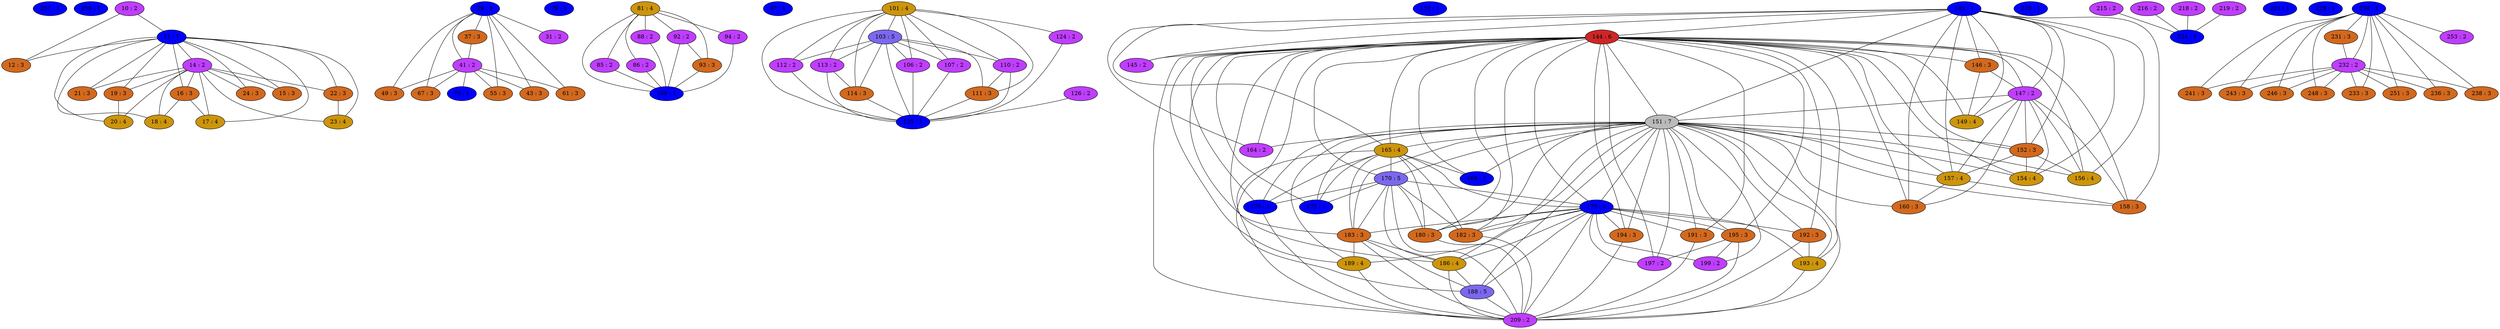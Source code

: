 strict graph {
257[label="257 : 1" style=filled fillcolor="blue1"];
258[label="258 : 1" style=filled fillcolor="blue1"];
10[label="10 : 2" style=filled fillcolor="darkorchid1"];
10 -- 11
10 -- 12
11[label="11 : 1" style=filled fillcolor="blue1"];
11 -- 10
11 -- 12
11 -- 14
11 -- 15
11 -- 16
11 -- 17
11 -- 18
11 -- 19
11 -- 20
11 -- 21
11 -- 22
11 -- 23
11 -- 24
12[label="12 : 3" style=filled fillcolor="chocolate"];
12 -- 10
12 -- 11
14[label="14 : 2" style=filled fillcolor="darkorchid1"];
14 -- 16
14 -- 17
14 -- 18
14 -- 19
14 -- 20
14 -- 21
14 -- 22
14 -- 23
14 -- 24
14 -- 11
14 -- 15
15[label="15 : 3" style=filled fillcolor="chocolate"];
15 -- 11
15 -- 14
16[label="16 : 3" style=filled fillcolor="chocolate"];
16 -- 17
16 -- 18
16 -- 11
16 -- 14
17[label="17 : 4" style=filled fillcolor="darkgoldenrod3"];
17 -- 16
17 -- 11
17 -- 14
18[label="18 : 4" style=filled fillcolor="darkgoldenrod3"];
18 -- 16
18 -- 11
18 -- 14
19[label="19 : 3" style=filled fillcolor="chocolate"];
19 -- 20
19 -- 11
19 -- 14
20[label="20 : 4" style=filled fillcolor="darkgoldenrod3"];
20 -- 19
20 -- 11
20 -- 14
21[label="21 : 3" style=filled fillcolor="chocolate"];
21 -- 11
21 -- 14
22[label="22 : 3" style=filled fillcolor="chocolate"];
22 -- 23
22 -- 11
22 -- 14
23[label="23 : 4" style=filled fillcolor="darkgoldenrod3"];
23 -- 22
23 -- 11
23 -- 14
24[label="24 : 3" style=filled fillcolor="chocolate"];
24 -- 11
24 -- 14
29[label="29 : 1" style=filled fillcolor="blue1"];
29 -- 49
29 -- 67
29 -- 37
29 -- 55
29 -- 41
29 -- 43
29 -- 61
29 -- 31
31[label="31 : 2" style=filled fillcolor="darkorchid1"];
31 -- 29
37[label="37 : 3" style=filled fillcolor="chocolate"];
37 -- 41
37 -- 29
41[label="41 : 2" style=filled fillcolor="darkorchid1"];
41 -- 49
41 -- 67
41 -- 37
41 -- 55
41 -- 73
41 -- 43
41 -- 61
41 -- 29
43[label="43 : 3" style=filled fillcolor="chocolate"];
43 -- 41
43 -- 29
49[label="49 : 3" style=filled fillcolor="chocolate"];
49 -- 41
49 -- 29
55[label="55 : 3" style=filled fillcolor="chocolate"];
55 -- 41
55 -- 29
61[label="61 : 3" style=filled fillcolor="chocolate"];
61 -- 41
61 -- 29
67[label="67 : 3" style=filled fillcolor="chocolate"];
67 -- 41
67 -- 29
73[label="73 : 1" style=filled fillcolor="blue1"];
73 -- 41
79[label="79 : 1" style=filled fillcolor="blue1"];
81[label="81 : 4" style=filled fillcolor="darkgoldenrod3"];
81 -- 100
81 -- 85
81 -- 86
81 -- 88
81 -- 92
81 -- 93
81 -- 94
85[label="85 : 2" style=filled fillcolor="darkorchid1"];
85 -- 81
85 -- 100
86[label="86 : 2" style=filled fillcolor="darkorchid1"];
86 -- 81
86 -- 100
88[label="88 : 2" style=filled fillcolor="darkorchid1"];
88 -- 81
88 -- 100
92[label="92 : 2" style=filled fillcolor="darkorchid1"];
92 -- 81
92 -- 100
92 -- 93
93[label="93 : 3" style=filled fillcolor="chocolate"];
93 -- 81
93 -- 100
93 -- 92
94[label="94 : 2" style=filled fillcolor="darkorchid1"];
94 -- 81
94 -- 100
97[label="97 : 1" style=filled fillcolor="blue1"];
100[label="100 : 1" style=filled fillcolor="blue1"];
100 -- 81
100 -- 85
100 -- 86
100 -- 88
100 -- 92
100 -- 93
100 -- 94
101[label="101 : 4" style=filled fillcolor="darkgoldenrod3"];
101 -- 112
101 -- 113
101 -- 114
101 -- 135
101 -- 103
101 -- 106
101 -- 107
101 -- 124
101 -- 110
101 -- 111
103[label="103 : 5" style=filled fillcolor="mediumslateblue"];
103 -- 112
103 -- 113
103 -- 114
103 -- 101
103 -- 135
103 -- 106
103 -- 107
103 -- 110
103 -- 111
106[label="106 : 2" style=filled fillcolor="darkorchid1"];
106 -- 101
106 -- 135
106 -- 103
107[label="107 : 2" style=filled fillcolor="darkorchid1"];
107 -- 101
107 -- 135
107 -- 103
110[label="110 : 2" style=filled fillcolor="darkorchid1"];
110 -- 101
110 -- 135
110 -- 103
110 -- 111
111[label="111 : 3" style=filled fillcolor="chocolate"];
111 -- 101
111 -- 135
111 -- 103
111 -- 110
112[label="112 : 2" style=filled fillcolor="darkorchid1"];
112 -- 101
112 -- 135
112 -- 103
113[label="113 : 2" style=filled fillcolor="darkorchid1"];
113 -- 114
113 -- 101
113 -- 135
113 -- 103
114[label="114 : 3" style=filled fillcolor="chocolate"];
114 -- 113
114 -- 101
114 -- 135
114 -- 103
124[label="124 : 2" style=filled fillcolor="darkorchid1"];
124 -- 101
124 -- 135
126[label="126 : 2" style=filled fillcolor="darkorchid1"];
126 -- 135
132[label="132 : 1" style=filled fillcolor="blue1"];
135[label="135 : 1" style=filled fillcolor="blue1"];
135 -- 112
135 -- 113
135 -- 114
135 -- 101
135 -- 103
135 -- 106
135 -- 107
135 -- 124
135 -- 126
135 -- 110
135 -- 111
143[label="143 : 1" style=filled fillcolor="blue1"];
143 -- 160
143 -- 164
143 -- 165
143 -- 144
143 -- 145
143 -- 146
143 -- 147
143 -- 149
143 -- 151
143 -- 152
143 -- 154
143 -- 156
143 -- 157
143 -- 158
144[label="144 : 6" style=filled fillcolor="firebrick3"];
144 -- 192
144 -- 193
144 -- 194
144 -- 195
144 -- 197
144 -- 143
144 -- 209
144 -- 145
144 -- 146
144 -- 147
144 -- 149
144 -- 151
144 -- 152
144 -- 154
144 -- 156
144 -- 157
144 -- 158
144 -- 160
144 -- 164
144 -- 165
144 -- 169
144 -- 170
144 -- 172
144 -- 176
144 -- 179
144 -- 180
144 -- 182
144 -- 183
144 -- 186
144 -- 188
144 -- 189
144 -- 191
145[label="145 : 2" style=filled fillcolor="darkorchid1"];
145 -- 144
145 -- 143
146[label="146 : 3" style=filled fillcolor="chocolate"];
146 -- 144
146 -- 147
146 -- 149
146 -- 143
147[label="147 : 2" style=filled fillcolor="darkorchid1"];
147 -- 160
147 -- 144
147 -- 146
147 -- 149
147 -- 151
147 -- 152
147 -- 154
147 -- 156
147 -- 157
147 -- 158
147 -- 143
149[label="149 : 4" style=filled fillcolor="darkgoldenrod3"];
149 -- 144
149 -- 146
149 -- 147
149 -- 143
151[label="151 : 7" style=filled fillcolor="gray73"];
151 -- 192
151 -- 193
151 -- 194
151 -- 195
151 -- 197
151 -- 199
151 -- 143
151 -- 144
151 -- 209
151 -- 147
151 -- 152
151 -- 154
151 -- 156
151 -- 157
151 -- 158
151 -- 160
151 -- 164
151 -- 165
151 -- 169
151 -- 170
151 -- 172
151 -- 176
151 -- 179
151 -- 180
151 -- 182
151 -- 183
151 -- 186
151 -- 188
151 -- 189
151 -- 191
152[label="152 : 3" style=filled fillcolor="chocolate"];
152 -- 144
152 -- 147
152 -- 151
152 -- 154
152 -- 156
152 -- 157
152 -- 143
154[label="154 : 4" style=filled fillcolor="darkgoldenrod3"];
154 -- 144
154 -- 147
154 -- 151
154 -- 152
154 -- 143
156[label="156 : 4" style=filled fillcolor="darkgoldenrod3"];
156 -- 144
156 -- 147
156 -- 151
156 -- 152
156 -- 143
157[label="157 : 4" style=filled fillcolor="darkgoldenrod3"];
157 -- 160
157 -- 144
157 -- 147
157 -- 151
157 -- 152
157 -- 158
157 -- 143
158[label="158 : 3" style=filled fillcolor="chocolate"];
158 -- 144
158 -- 147
158 -- 151
158 -- 157
158 -- 143
160[label="160 : 3" style=filled fillcolor="chocolate"];
160 -- 144
160 -- 147
160 -- 151
160 -- 157
160 -- 143
164[label="164 : 2" style=filled fillcolor="darkorchid1"];
164 -- 144
164 -- 151
164 -- 143
165[label="165 : 4" style=filled fillcolor="darkgoldenrod3"];
165 -- 176
165 -- 144
165 -- 209
165 -- 179
165 -- 180
165 -- 182
165 -- 183
165 -- 151
165 -- 169
165 -- 170
165 -- 172
165 -- 143
169[label="169 : 1" style=filled fillcolor="blue1"];
169 -- 144
169 -- 165
169 -- 151
170[label="170 : 5" style=filled fillcolor="mediumslateblue"];
170 -- 176
170 -- 144
170 -- 209
170 -- 179
170 -- 180
170 -- 165
170 -- 182
170 -- 183
170 -- 151
170 -- 186
170 -- 172
172[label="172 : 1" style=filled fillcolor="blue1"];
172 -- 144
172 -- 165
172 -- 151
172 -- 170
176[label="176 : 1" style=filled fillcolor="blue1"];
176 -- 144
176 -- 209
176 -- 165
176 -- 151
176 -- 170
179[label="179 : 1" style=filled fillcolor="blue1"];
179 -- 192
179 -- 193
179 -- 194
179 -- 195
179 -- 197
179 -- 165
179 -- 199
179 -- 170
179 -- 144
179 -- 209
179 -- 180
179 -- 182
179 -- 183
179 -- 151
179 -- 186
179 -- 188
179 -- 189
179 -- 191
180[label="180 : 3" style=filled fillcolor="chocolate"];
180 -- 144
180 -- 209
180 -- 179
180 -- 165
180 -- 151
180 -- 170
182[label="182 : 3" style=filled fillcolor="chocolate"];
182 -- 144
182 -- 209
182 -- 179
182 -- 165
182 -- 151
182 -- 170
183[label="183 : 3" style=filled fillcolor="chocolate"];
183 -- 144
183 -- 209
183 -- 179
183 -- 165
183 -- 151
183 -- 186
183 -- 170
183 -- 188
183 -- 189
186[label="186 : 4" style=filled fillcolor="darkgoldenrod3"];
186 -- 144
186 -- 209
186 -- 179
186 -- 151
186 -- 183
186 -- 170
186 -- 188
188[label="188 : 5" style=filled fillcolor="mediumslateblue"];
188 -- 144
188 -- 209
188 -- 179
188 -- 151
188 -- 183
188 -- 186
189[label="189 : 4" style=filled fillcolor="darkgoldenrod3"];
189 -- 144
189 -- 209
189 -- 179
189 -- 151
189 -- 183
191[label="191 : 3" style=filled fillcolor="chocolate"];
191 -- 144
191 -- 209
191 -- 179
191 -- 151
192[label="192 : 3" style=filled fillcolor="chocolate"];
192 -- 144
192 -- 193
192 -- 209
192 -- 179
192 -- 151
193[label="193 : 4" style=filled fillcolor="darkgoldenrod3"];
193 -- 144
193 -- 192
193 -- 209
193 -- 179
193 -- 151
194[label="194 : 3" style=filled fillcolor="chocolate"];
194 -- 144
194 -- 209
194 -- 179
194 -- 151
195[label="195 : 3" style=filled fillcolor="chocolate"];
195 -- 144
195 -- 209
195 -- 179
195 -- 197
195 -- 199
195 -- 151
197[label="197 : 2" style=filled fillcolor="darkorchid1"];
197 -- 144
197 -- 179
197 -- 195
197 -- 151
199[label="199 : 2" style=filled fillcolor="darkorchid1"];
199 -- 179
199 -- 195
199 -- 151
209[label="209 : 2" style=filled fillcolor="darkorchid1"];
209 -- 192
209 -- 193
209 -- 194
209 -- 195
209 -- 165
209 -- 170
209 -- 176
209 -- 144
209 -- 179
209 -- 180
209 -- 182
209 -- 151
209 -- 183
209 -- 186
209 -- 188
209 -- 189
209 -- 191
210[label="210 : 1" style=filled fillcolor="blue1"];
215[label="215 : 2" style=filled fillcolor="darkorchid1"];
215 -- 224
216[label="216 : 2" style=filled fillcolor="darkorchid1"];
216 -- 224
218[label="218 : 2" style=filled fillcolor="darkorchid1"];
218 -- 224
219[label="219 : 2" style=filled fillcolor="darkorchid1"];
219 -- 224
221[label="221 : 1" style=filled fillcolor="blue1"];
224[label="224 : 1" style=filled fillcolor="blue1"];
224 -- 215
224 -- 216
224 -- 218
224 -- 219
229[label="229 : 1" style=filled fillcolor="blue1"];
230[label="230 : 1" style=filled fillcolor="blue1"];
230 -- 241
230 -- 243
230 -- 246
230 -- 231
230 -- 248
230 -- 232
230 -- 233
230 -- 251
230 -- 236
230 -- 253
230 -- 238
231[label="231 : 3" style=filled fillcolor="chocolate"];
231 -- 230
231 -- 232
232[label="232 : 2" style=filled fillcolor="darkorchid1"];
232 -- 241
232 -- 243
232 -- 246
232 -- 230
232 -- 231
232 -- 248
232 -- 233
232 -- 251
232 -- 236
232 -- 238
233[label="233 : 3" style=filled fillcolor="chocolate"];
233 -- 230
233 -- 232
236[label="236 : 3" style=filled fillcolor="chocolate"];
236 -- 230
236 -- 232
238[label="238 : 3" style=filled fillcolor="chocolate"];
238 -- 230
238 -- 232
241[label="241 : 3" style=filled fillcolor="chocolate"];
241 -- 230
241 -- 232
243[label="243 : 3" style=filled fillcolor="chocolate"];
243 -- 230
243 -- 232
246[label="246 : 3" style=filled fillcolor="chocolate"];
246 -- 230
246 -- 232
248[label="248 : 3" style=filled fillcolor="chocolate"];
248 -- 230
248 -- 232
251[label="251 : 3" style=filled fillcolor="chocolate"];
251 -- 230
251 -- 232
253[label="253 : 2" style=filled fillcolor="darkorchid1"];
253 -- 230
}